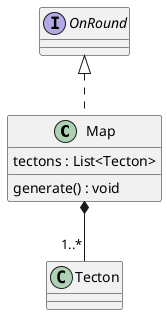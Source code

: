 @startuml map

Map *-- "1..*" Tecton
class Map implements OnRound{
    tectons : List<Tecton>
    generate() : void
}

@enduml